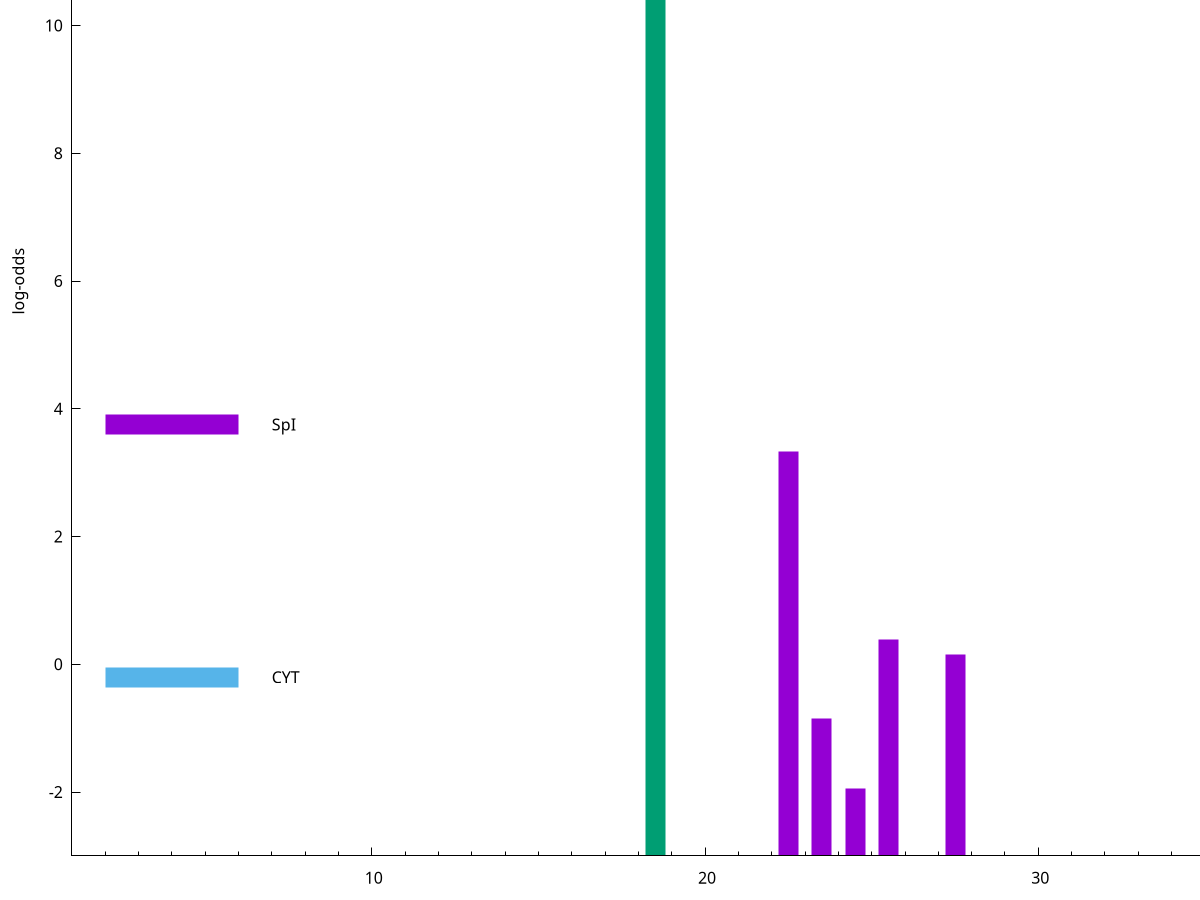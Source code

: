 set title "LipoP predictions for SRR5666510.gff"
set size 2., 1.4
set xrange [1:70] 
set mxtics 10
set yrange [-3:15]
set y2range [0:18]
set ylabel "log-odds"
set term postscript eps color solid "Helvetica" 30
set output "SRR5666510.gff17.eps"
set arrow from 2,13.4021 to 6,13.4021 nohead lt 2 lw 20
set label "SpII" at 7,13.4021
set arrow from 2,3.75375 to 6,3.75375 nohead lt 1 lw 20
set label "SpI" at 7,3.75375
set arrow from 2,-0.200913 to 6,-0.200913 nohead lt 3 lw 20
set label "CYT" at 7,-0.200913
set arrow from 2,13.4021 to 6,13.4021 nohead lt 2 lw 20
set label "SpII" at 7,13.4021
# NOTE: The scores below are the log-odds scores with the threshold
# NOTE: subtracted (a hack to make gnuplot make the histogram all
# NOTE: look nice).
plot "-" axes x1y2 title "" with impulses lt 2 lw 20, "-" axes x1y2 title "" with impulses lt 1 lw 20
18.500000 16.402100
e
22.500000 6.324570
25.500000 3.380733
27.500000 3.147828
23.500000 2.153340
24.500000 1.050980
e
exit
